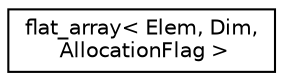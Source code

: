 digraph "Graphical Class Hierarchy"
{
 // LATEX_PDF_SIZE
  edge [fontname="Helvetica",fontsize="10",labelfontname="Helvetica",labelfontsize="10"];
  node [fontname="Helvetica",fontsize="10",shape=record];
  rankdir="LR";
  Node0 [label="flat_array\< Elem, Dim,\l AllocationFlag \>",height=0.2,width=0.4,color="black", fillcolor="white", style="filled",URL="$classflat__array.html",tooltip=" "];
}
